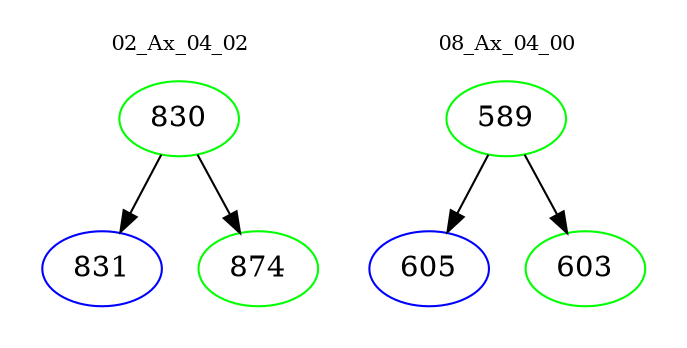 digraph{
subgraph cluster_0 {
color = white
label = "02_Ax_04_02";
fontsize=10;
T0_830 [label="830", color="green"]
T0_830 -> T0_831 [color="black"]
T0_831 [label="831", color="blue"]
T0_830 -> T0_874 [color="black"]
T0_874 [label="874", color="green"]
}
subgraph cluster_1 {
color = white
label = "08_Ax_04_00";
fontsize=10;
T1_589 [label="589", color="green"]
T1_589 -> T1_605 [color="black"]
T1_605 [label="605", color="blue"]
T1_589 -> T1_603 [color="black"]
T1_603 [label="603", color="green"]
}
}
